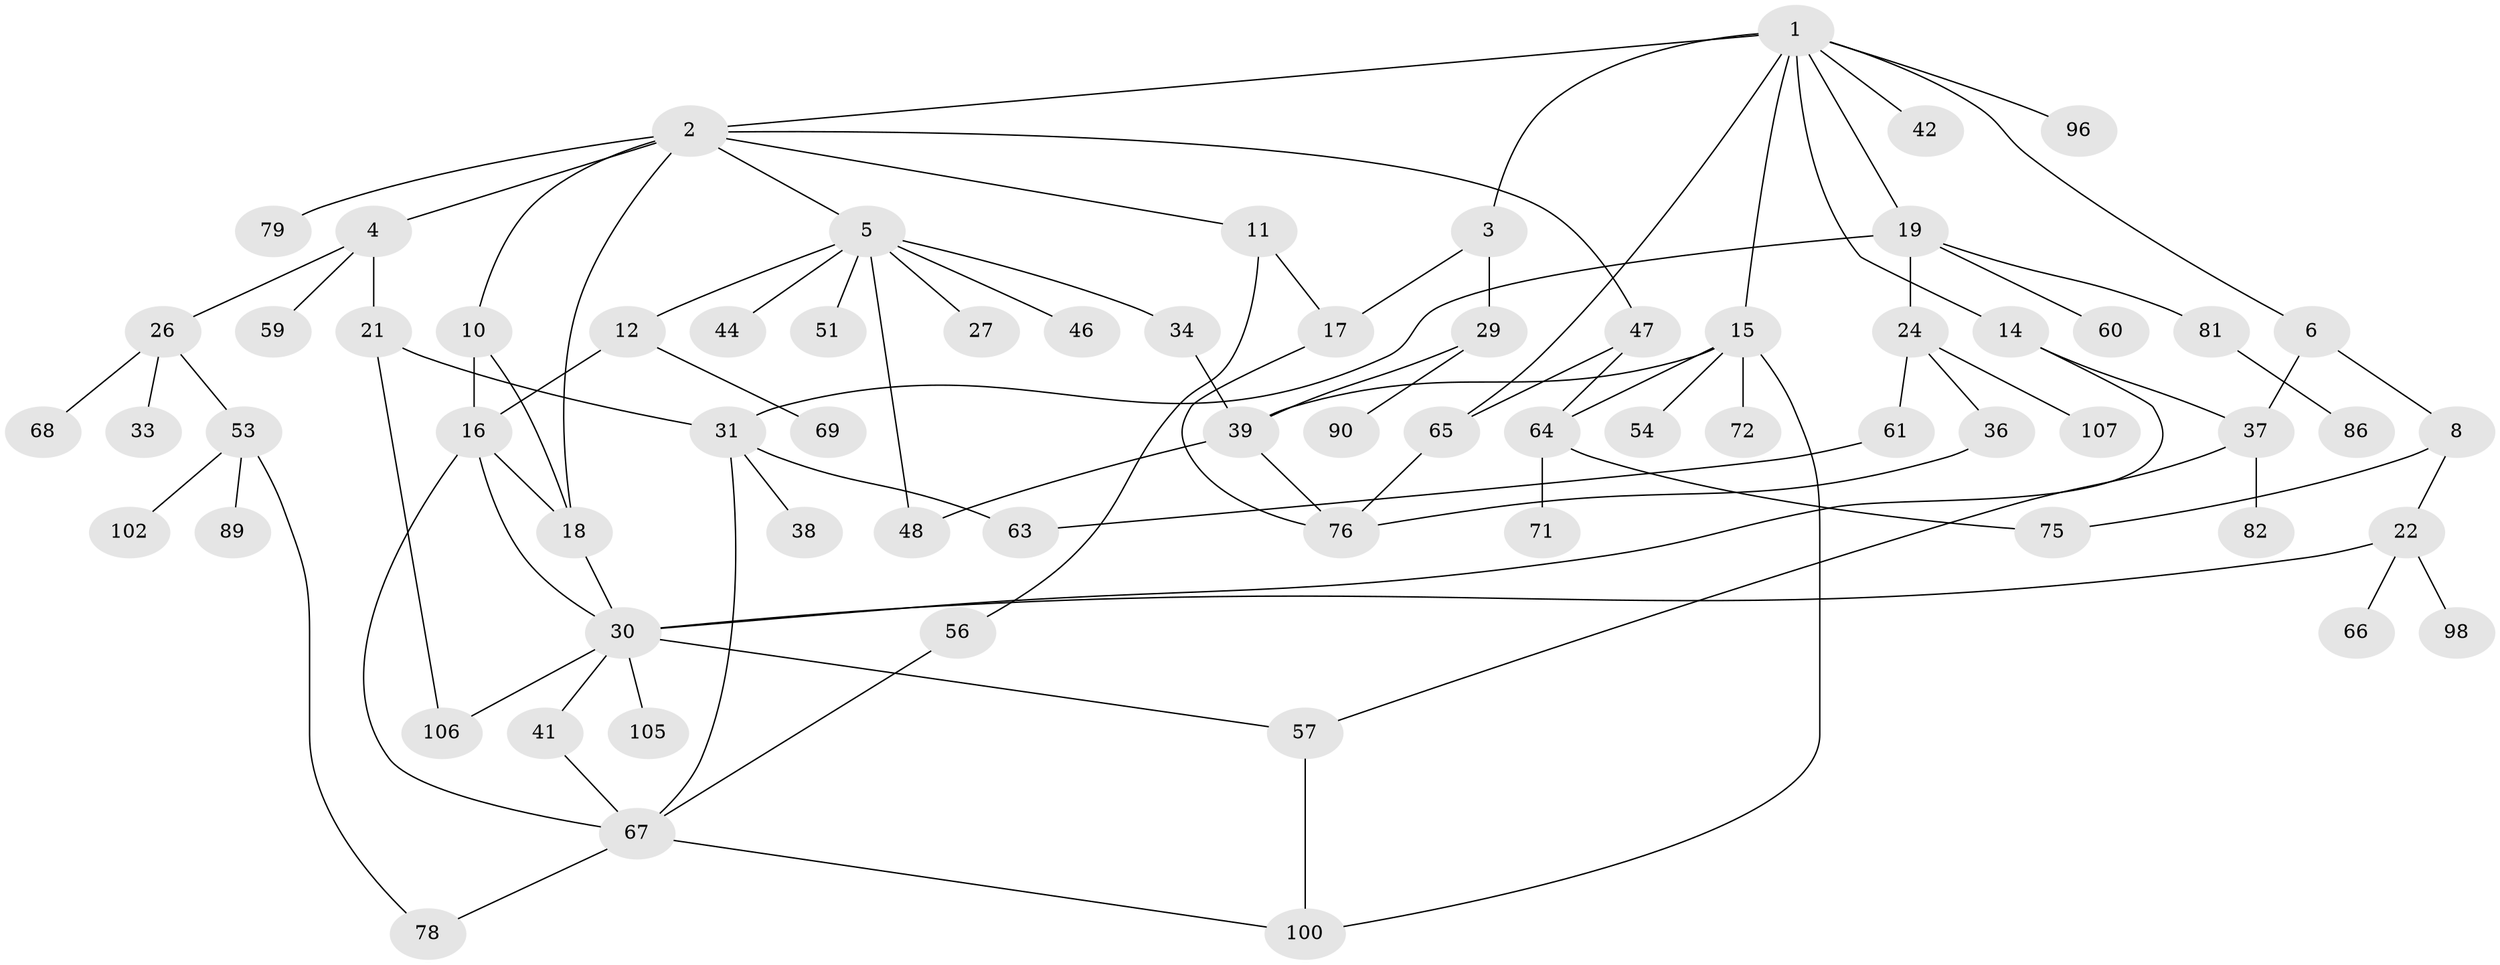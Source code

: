 // original degree distribution, {4: 0.11214953271028037, 8: 0.009345794392523364, 3: 0.21495327102803738, 5: 0.06542056074766354, 7: 0.018691588785046728, 1: 0.29906542056074764, 2: 0.2803738317757009}
// Generated by graph-tools (version 1.1) at 2025/41/03/06/25 10:41:27]
// undirected, 69 vertices, 95 edges
graph export_dot {
graph [start="1"]
  node [color=gray90,style=filled];
  1 [super="+13"];
  2 [super="+40"];
  3;
  4 [super="+9"];
  5 [super="+7"];
  6;
  8 [super="+103"];
  10;
  11 [super="+20"];
  12 [super="+84"];
  14 [super="+80"];
  15 [super="+55"];
  16 [super="+23"];
  17 [super="+52"];
  18 [super="+99"];
  19 [super="+45"];
  21 [super="+43"];
  22 [super="+25"];
  24 [super="+28"];
  26 [super="+35"];
  27;
  29 [super="+88"];
  30 [super="+77"];
  31 [super="+32"];
  33 [super="+70"];
  34 [super="+95"];
  36 [super="+92"];
  37 [super="+50"];
  38;
  39 [super="+58"];
  41;
  42;
  44 [super="+73"];
  46;
  47 [super="+49"];
  48;
  51;
  53 [super="+62"];
  54;
  56;
  57 [super="+83"];
  59;
  60 [super="+87"];
  61 [super="+91"];
  63;
  64 [super="+74"];
  65 [super="+94"];
  66;
  67 [super="+93"];
  68;
  69;
  71 [super="+101"];
  72 [super="+85"];
  75;
  76 [super="+97"];
  78;
  79;
  81;
  82;
  86 [super="+104"];
  89;
  90;
  96;
  98;
  100;
  102;
  105;
  106;
  107;
  1 -- 2;
  1 -- 3;
  1 -- 6;
  1 -- 96;
  1 -- 65;
  1 -- 19;
  1 -- 42;
  1 -- 14;
  1 -- 15;
  2 -- 4;
  2 -- 5;
  2 -- 10;
  2 -- 11;
  2 -- 18;
  2 -- 47;
  2 -- 79;
  3 -- 29;
  3 -- 17;
  4 -- 21;
  4 -- 26;
  4 -- 59;
  5 -- 46;
  5 -- 48;
  5 -- 34;
  5 -- 51;
  5 -- 27;
  5 -- 12;
  5 -- 44;
  6 -- 8;
  6 -- 37;
  8 -- 22;
  8 -- 75;
  10 -- 16;
  10 -- 18;
  11 -- 17;
  11 -- 56;
  12 -- 69;
  12 -- 16;
  14 -- 30;
  14 -- 37;
  15 -- 54;
  15 -- 100;
  15 -- 64;
  15 -- 72;
  15 -- 39;
  16 -- 67;
  16 -- 18;
  16 -- 30;
  17 -- 76;
  18 -- 30;
  19 -- 24;
  19 -- 31;
  19 -- 81;
  19 -- 60;
  21 -- 106;
  21 -- 31;
  22 -- 66;
  22 -- 98;
  22 -- 30;
  24 -- 36;
  24 -- 61;
  24 -- 107;
  26 -- 33;
  26 -- 53;
  26 -- 68;
  29 -- 39;
  29 -- 90;
  30 -- 41;
  30 -- 106;
  30 -- 105;
  30 -- 57;
  31 -- 38;
  31 -- 63;
  31 -- 67;
  34 -- 39;
  36 -- 76;
  37 -- 57;
  37 -- 82;
  39 -- 76;
  39 -- 48;
  41 -- 67;
  47 -- 65;
  47 -- 64;
  53 -- 89;
  53 -- 102;
  53 -- 78;
  56 -- 67;
  57 -- 100;
  61 -- 63;
  64 -- 71;
  64 -- 75;
  65 -- 76;
  67 -- 100;
  67 -- 78;
  81 -- 86;
}
